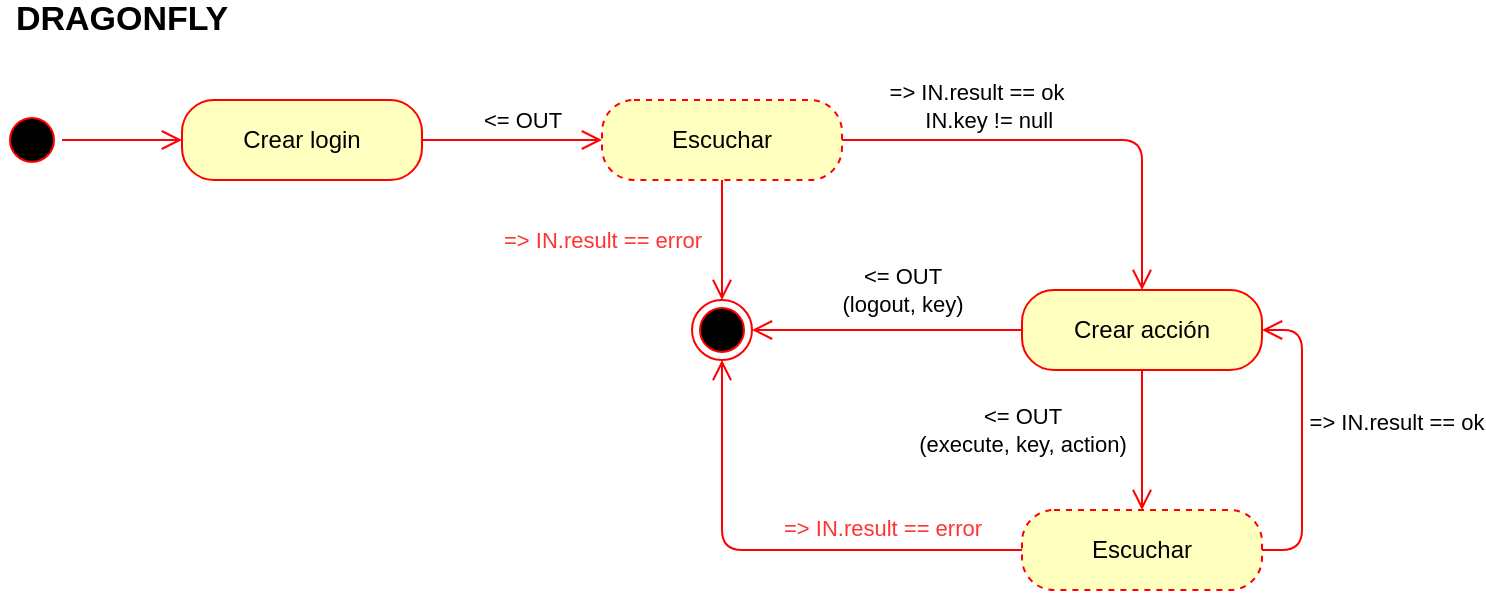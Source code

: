 <mxfile version="13.7.9" type="device"><diagram id="6xyCHEdRzAXGpQ4EScNw" name="Page-1"><mxGraphModel dx="981" dy="575" grid="1" gridSize="10" guides="1" tooltips="1" connect="1" arrows="1" fold="1" page="1" pageScale="1" pageWidth="827" pageHeight="1169" math="0" shadow="0"><root><mxCell id="0"/><mxCell id="1" parent="0"/><mxCell id="DErQYMgnn2FFMX67SGKM-1" value="&lt;b&gt;&lt;font style=&quot;font-size: 17px&quot;&gt;DRAGONFLY&lt;/font&gt;&lt;/b&gt;" style="text;html=1;strokeColor=none;align=center;verticalAlign=middle;whiteSpace=wrap;rounded=0;" vertex="1" parent="1"><mxGeometry x="90" y="70" width="40" height="20" as="geometry"/></mxCell><mxCell id="DErQYMgnn2FFMX67SGKM-2" value="" style="ellipse;html=1;shape=startState;fillColor=#000000;strokeColor=#ff0000;" vertex="1" parent="1"><mxGeometry x="50" y="125" width="30" height="30" as="geometry"/></mxCell><mxCell id="DErQYMgnn2FFMX67SGKM-3" value="" style="edgeStyle=orthogonalEdgeStyle;html=1;verticalAlign=bottom;endArrow=open;endSize=8;strokeColor=#ff0000;entryX=0;entryY=0.5;entryDx=0;entryDy=0;" edge="1" source="DErQYMgnn2FFMX67SGKM-2" parent="1" target="DErQYMgnn2FFMX67SGKM-4"><mxGeometry relative="1" as="geometry"><mxPoint x="130" y="140" as="targetPoint"/></mxGeometry></mxCell><mxCell id="DErQYMgnn2FFMX67SGKM-4" value="Crear login" style="rounded=1;whiteSpace=wrap;html=1;arcSize=40;fontColor=#000000;fillColor=#ffffc0;strokeColor=#ff0000;" vertex="1" parent="1"><mxGeometry x="140" y="120" width="120" height="40" as="geometry"/></mxCell><mxCell id="DErQYMgnn2FFMX67SGKM-5" value="" style="edgeStyle=orthogonalEdgeStyle;html=1;verticalAlign=bottom;endArrow=open;endSize=8;strokeColor=#ff0000;entryX=0;entryY=0.5;entryDx=0;entryDy=0;" edge="1" source="DErQYMgnn2FFMX67SGKM-4" parent="1" target="DErQYMgnn2FFMX67SGKM-6"><mxGeometry relative="1" as="geometry"><mxPoint x="320" y="140" as="targetPoint"/></mxGeometry></mxCell><mxCell id="DErQYMgnn2FFMX67SGKM-8" value="&amp;lt;= OUT" style="edgeLabel;html=1;align=center;verticalAlign=middle;resizable=0;points=[];" vertex="1" connectable="0" parent="DErQYMgnn2FFMX67SGKM-5"><mxGeometry x="0.296" y="2" relative="1" as="geometry"><mxPoint x="-8.62" y="-8" as="offset"/></mxGeometry></mxCell><mxCell id="DErQYMgnn2FFMX67SGKM-6" value="Escuchar" style="rounded=1;whiteSpace=wrap;html=1;arcSize=40;fontColor=#000000;fillColor=#ffffc0;strokeColor=#ff0000;dashed=1;" vertex="1" parent="1"><mxGeometry x="350" y="120" width="120" height="40" as="geometry"/></mxCell><mxCell id="DErQYMgnn2FFMX67SGKM-7" value="" style="edgeStyle=orthogonalEdgeStyle;html=1;verticalAlign=bottom;endArrow=open;endSize=8;strokeColor=#ff0000;" edge="1" parent="1" source="DErQYMgnn2FFMX67SGKM-6" target="DErQYMgnn2FFMX67SGKM-14"><mxGeometry relative="1" as="geometry"><mxPoint x="630" y="140" as="targetPoint"/></mxGeometry></mxCell><mxCell id="DErQYMgnn2FFMX67SGKM-9" value="" style="edgeStyle=orthogonalEdgeStyle;html=1;verticalAlign=bottom;endArrow=open;endSize=8;strokeColor=#ff0000;exitX=0.5;exitY=1;exitDx=0;exitDy=0;" edge="1" parent="1" source="DErQYMgnn2FFMX67SGKM-6"><mxGeometry relative="1" as="geometry"><mxPoint x="410" y="220" as="targetPoint"/><mxPoint x="480" y="150" as="sourcePoint"/></mxGeometry></mxCell><mxCell id="DErQYMgnn2FFMX67SGKM-11" value="&lt;font color=&quot;#ff3333&quot;&gt;=&amp;gt; IN.result == error&lt;/font&gt;" style="edgeLabel;html=1;align=center;verticalAlign=middle;resizable=0;points=[];" vertex="1" connectable="0" parent="DErQYMgnn2FFMX67SGKM-9"><mxGeometry x="-0.236" y="-1" relative="1" as="geometry"><mxPoint x="-59" y="7.24" as="offset"/></mxGeometry></mxCell><mxCell id="DErQYMgnn2FFMX67SGKM-12" value="" style="ellipse;html=1;shape=endState;fillColor=#000000;strokeColor=#ff0000;" vertex="1" parent="1"><mxGeometry x="395" y="220" width="30" height="30" as="geometry"/></mxCell><mxCell id="DErQYMgnn2FFMX67SGKM-13" value="=&amp;gt; IN.result == ok&lt;br&gt;&amp;nbsp; &amp;nbsp; IN.key != null" style="edgeLabel;html=1;align=center;verticalAlign=middle;resizable=0;points=[];" vertex="1" connectable="0" parent="1"><mxGeometry x="540" y="124.999" as="geometry"><mxPoint x="-3" y="-2" as="offset"/></mxGeometry></mxCell><mxCell id="DErQYMgnn2FFMX67SGKM-14" value="Crear acción" style="rounded=1;whiteSpace=wrap;html=1;arcSize=40;fontColor=#000000;fillColor=#ffffc0;strokeColor=#ff0000;" vertex="1" parent="1"><mxGeometry x="560" y="215" width="120" height="40" as="geometry"/></mxCell><mxCell id="DErQYMgnn2FFMX67SGKM-15" value="" style="edgeStyle=orthogonalEdgeStyle;html=1;verticalAlign=bottom;endArrow=open;endSize=8;strokeColor=#ff0000;exitX=0.5;exitY=1;exitDx=0;exitDy=0;" edge="1" parent="1" source="DErQYMgnn2FFMX67SGKM-14"><mxGeometry relative="1" as="geometry"><mxPoint x="620" y="325" as="targetPoint"/><mxPoint x="410" y="245" as="sourcePoint"/></mxGeometry></mxCell><mxCell id="DErQYMgnn2FFMX67SGKM-16" value="&amp;lt;= OUT&lt;br&gt;(execute, key, action)" style="edgeLabel;html=1;align=center;verticalAlign=middle;resizable=0;points=[];" vertex="1" connectable="0" parent="1"><mxGeometry x="560.001" y="285" as="geometry"/></mxCell><mxCell id="DErQYMgnn2FFMX67SGKM-17" value="Escuchar" style="rounded=1;whiteSpace=wrap;html=1;arcSize=40;fontColor=#000000;fillColor=#ffffc0;strokeColor=#ff0000;dashed=1;" vertex="1" parent="1"><mxGeometry x="560" y="325" width="120" height="40" as="geometry"/></mxCell><mxCell id="DErQYMgnn2FFMX67SGKM-20" value="" style="edgeStyle=orthogonalEdgeStyle;html=1;verticalAlign=bottom;endArrow=open;endSize=8;strokeColor=#ff0000;exitX=1;exitY=0.5;exitDx=0;exitDy=0;entryX=1;entryY=0.5;entryDx=0;entryDy=0;" edge="1" parent="1" source="DErQYMgnn2FFMX67SGKM-17" target="DErQYMgnn2FFMX67SGKM-14"><mxGeometry relative="1" as="geometry"><mxPoint x="630" y="335" as="targetPoint"/><mxPoint x="630" y="265" as="sourcePoint"/><Array as="points"><mxPoint x="700" y="345"/><mxPoint x="700" y="235"/></Array></mxGeometry></mxCell><mxCell id="DErQYMgnn2FFMX67SGKM-21" value="=&amp;gt; IN.result == ok&lt;br&gt;&amp;nbsp; &amp;nbsp;" style="edgeLabel;html=1;align=center;verticalAlign=middle;resizable=0;points=[];" vertex="1" connectable="0" parent="1"><mxGeometry x="750" y="289.999" as="geometry"><mxPoint x="-3" y="-2" as="offset"/></mxGeometry></mxCell><mxCell id="DErQYMgnn2FFMX67SGKM-23" value="&amp;lt;= OUT&lt;br&gt;(logout, key)" style="edgeLabel;html=1;align=center;verticalAlign=middle;resizable=0;points=[];" vertex="1" connectable="0" parent="1"><mxGeometry x="500.001" y="215" as="geometry"/></mxCell><mxCell id="DErQYMgnn2FFMX67SGKM-25" value="" style="edgeStyle=orthogonalEdgeStyle;html=1;verticalAlign=bottom;endArrow=open;endSize=8;strokeColor=#ff0000;exitX=0;exitY=0.5;exitDx=0;exitDy=0;entryX=1;entryY=0.5;entryDx=0;entryDy=0;" edge="1" parent="1" source="DErQYMgnn2FFMX67SGKM-14" target="DErQYMgnn2FFMX67SGKM-12"><mxGeometry relative="1" as="geometry"><mxPoint x="630" y="335" as="targetPoint"/><mxPoint x="630" y="265" as="sourcePoint"/></mxGeometry></mxCell><mxCell id="DErQYMgnn2FFMX67SGKM-27" value="" style="edgeStyle=orthogonalEdgeStyle;html=1;verticalAlign=bottom;endArrow=open;endSize=8;strokeColor=#ff0000;exitX=0;exitY=0.5;exitDx=0;exitDy=0;entryX=0.5;entryY=1;entryDx=0;entryDy=0;" edge="1" parent="1" source="DErQYMgnn2FFMX67SGKM-17" target="DErQYMgnn2FFMX67SGKM-12"><mxGeometry relative="1" as="geometry"><mxPoint x="690" y="245" as="targetPoint"/><mxPoint x="690" y="355" as="sourcePoint"/><Array as="points"><mxPoint x="410" y="345"/></Array></mxGeometry></mxCell><mxCell id="DErQYMgnn2FFMX67SGKM-28" value="&lt;font color=&quot;#ff3333&quot;&gt;=&amp;gt; IN.result == error&lt;/font&gt;" style="edgeLabel;html=1;align=center;verticalAlign=middle;resizable=0;points=[];" vertex="1" connectable="0" parent="1"><mxGeometry x="490" y="333.999" as="geometry"/></mxCell></root></mxGraphModel></diagram></mxfile>